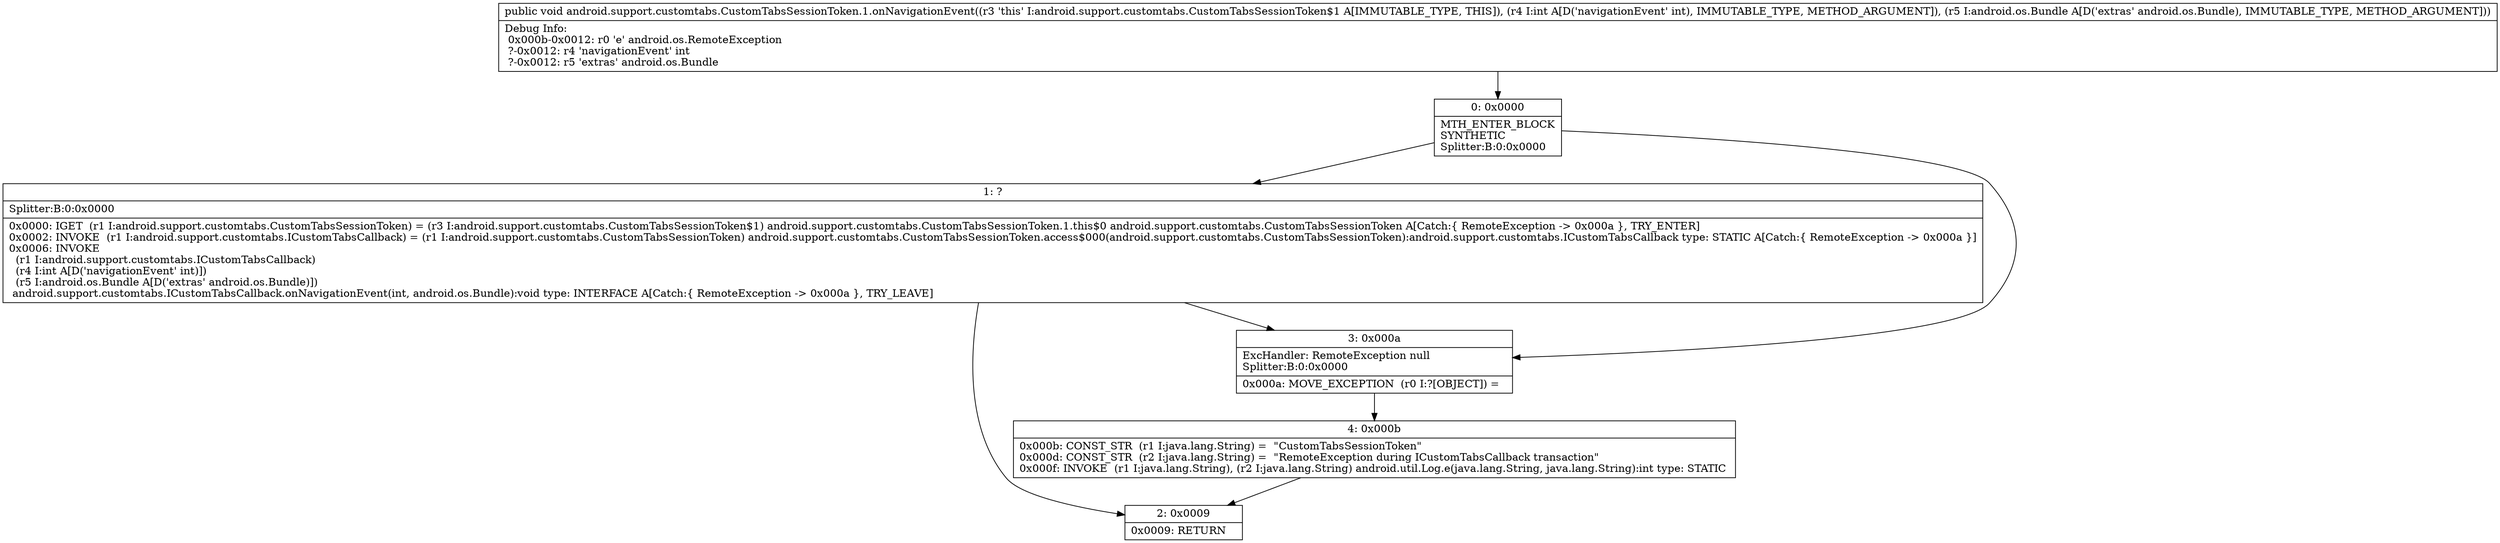 digraph "CFG forandroid.support.customtabs.CustomTabsSessionToken.1.onNavigationEvent(ILandroid\/os\/Bundle;)V" {
Node_0 [shape=record,label="{0\:\ 0x0000|MTH_ENTER_BLOCK\lSYNTHETIC\lSplitter:B:0:0x0000\l}"];
Node_1 [shape=record,label="{1\:\ ?|Splitter:B:0:0x0000\l|0x0000: IGET  (r1 I:android.support.customtabs.CustomTabsSessionToken) = (r3 I:android.support.customtabs.CustomTabsSessionToken$1) android.support.customtabs.CustomTabsSessionToken.1.this$0 android.support.customtabs.CustomTabsSessionToken A[Catch:\{ RemoteException \-\> 0x000a \}, TRY_ENTER]\l0x0002: INVOKE  (r1 I:android.support.customtabs.ICustomTabsCallback) = (r1 I:android.support.customtabs.CustomTabsSessionToken) android.support.customtabs.CustomTabsSessionToken.access$000(android.support.customtabs.CustomTabsSessionToken):android.support.customtabs.ICustomTabsCallback type: STATIC A[Catch:\{ RemoteException \-\> 0x000a \}]\l0x0006: INVOKE  \l  (r1 I:android.support.customtabs.ICustomTabsCallback)\l  (r4 I:int A[D('navigationEvent' int)])\l  (r5 I:android.os.Bundle A[D('extras' android.os.Bundle)])\l android.support.customtabs.ICustomTabsCallback.onNavigationEvent(int, android.os.Bundle):void type: INTERFACE A[Catch:\{ RemoteException \-\> 0x000a \}, TRY_LEAVE]\l}"];
Node_2 [shape=record,label="{2\:\ 0x0009|0x0009: RETURN   \l}"];
Node_3 [shape=record,label="{3\:\ 0x000a|ExcHandler: RemoteException null\lSplitter:B:0:0x0000\l|0x000a: MOVE_EXCEPTION  (r0 I:?[OBJECT]) =  \l}"];
Node_4 [shape=record,label="{4\:\ 0x000b|0x000b: CONST_STR  (r1 I:java.lang.String) =  \"CustomTabsSessionToken\" \l0x000d: CONST_STR  (r2 I:java.lang.String) =  \"RemoteException during ICustomTabsCallback transaction\" \l0x000f: INVOKE  (r1 I:java.lang.String), (r2 I:java.lang.String) android.util.Log.e(java.lang.String, java.lang.String):int type: STATIC \l}"];
MethodNode[shape=record,label="{public void android.support.customtabs.CustomTabsSessionToken.1.onNavigationEvent((r3 'this' I:android.support.customtabs.CustomTabsSessionToken$1 A[IMMUTABLE_TYPE, THIS]), (r4 I:int A[D('navigationEvent' int), IMMUTABLE_TYPE, METHOD_ARGUMENT]), (r5 I:android.os.Bundle A[D('extras' android.os.Bundle), IMMUTABLE_TYPE, METHOD_ARGUMENT]))  | Debug Info:\l  0x000b\-0x0012: r0 'e' android.os.RemoteException\l  ?\-0x0012: r4 'navigationEvent' int\l  ?\-0x0012: r5 'extras' android.os.Bundle\l}"];
MethodNode -> Node_0;
Node_0 -> Node_1;
Node_0 -> Node_3;
Node_1 -> Node_2;
Node_1 -> Node_3;
Node_3 -> Node_4;
Node_4 -> Node_2;
}

